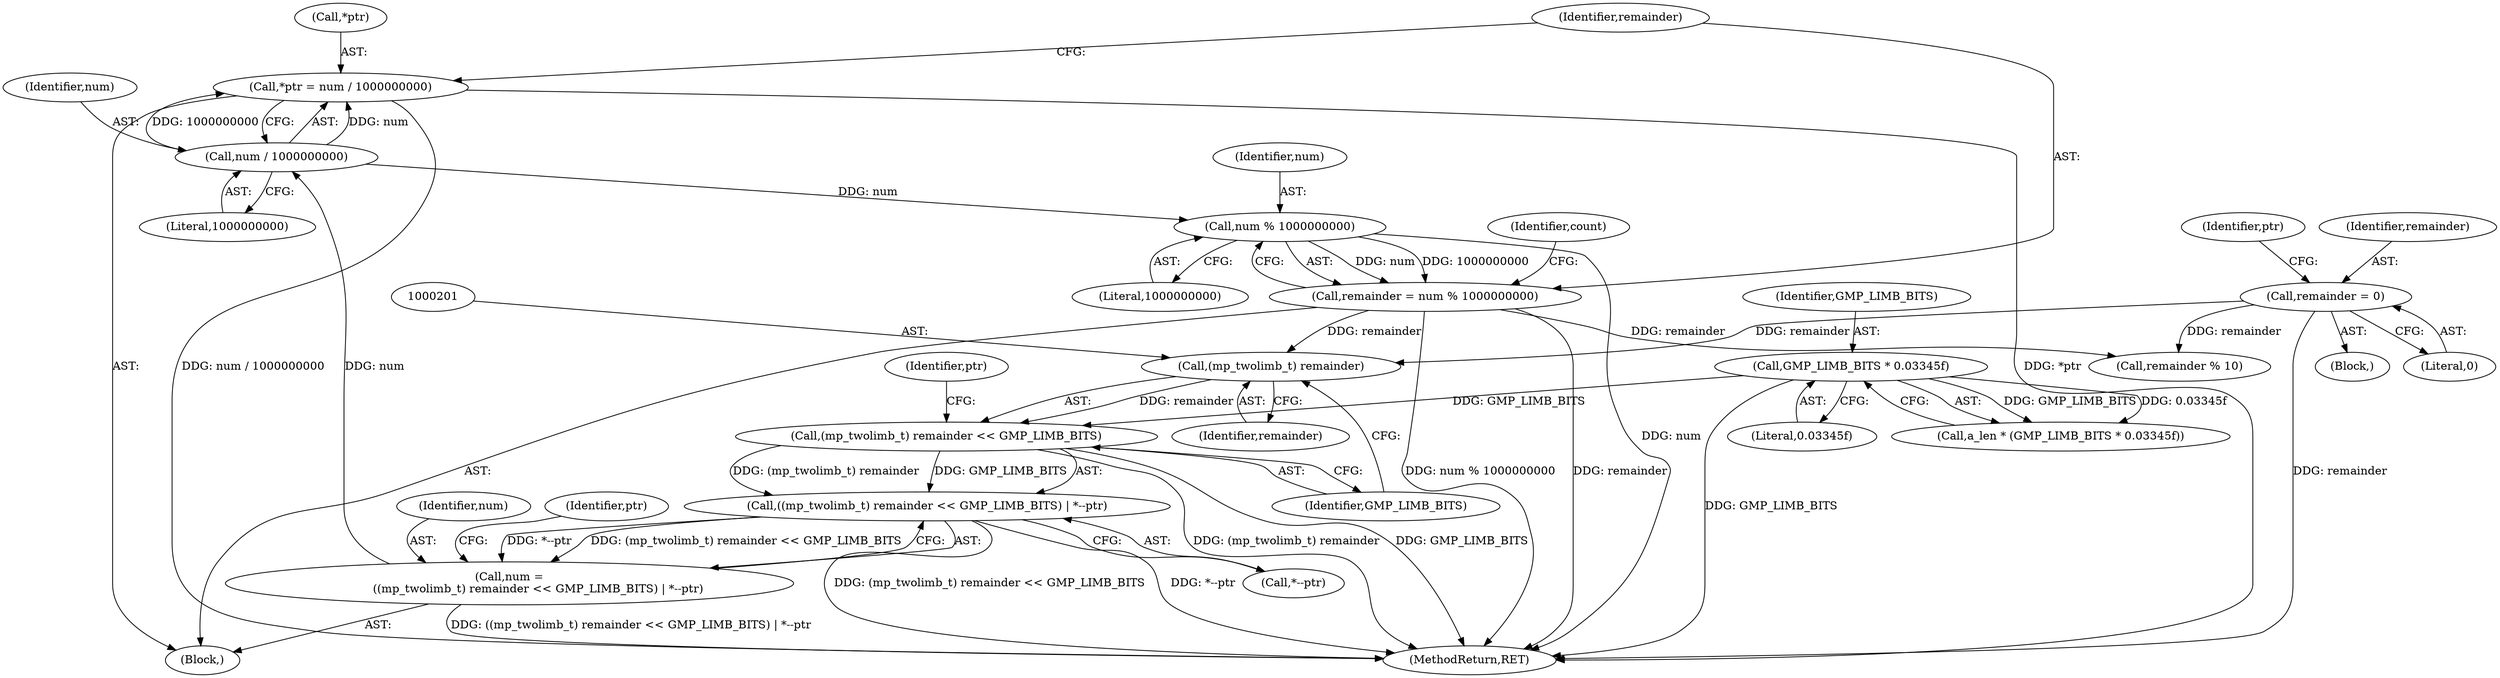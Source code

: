 digraph "0_gnulib_278b4175c9d7dd47c1a3071554aac02add3b3c35@pointer" {
"1000207" [label="(Call,*ptr = num / 1000000000)"];
"1000210" [label="(Call,num / 1000000000)"];
"1000196" [label="(Call,num =\n                ((mp_twolimb_t) remainder << GMP_LIMB_BITS) | *--ptr)"];
"1000198" [label="(Call,((mp_twolimb_t) remainder << GMP_LIMB_BITS) | *--ptr)"];
"1000199" [label="(Call,(mp_twolimb_t) remainder << GMP_LIMB_BITS)"];
"1000200" [label="(Call,(mp_twolimb_t) remainder)"];
"1000213" [label="(Call,remainder = num % 1000000000)"];
"1000215" [label="(Call,num % 1000000000)"];
"1000175" [label="(Call,remainder = 0)"];
"1000134" [label="(Call,GMP_LIMB_BITS * 0.03345f)"];
"1000135" [label="(Identifier,GMP_LIMB_BITS)"];
"1000280" [label="(MethodReturn,RET)"];
"1000217" [label="(Literal,1000000000)"];
"1000234" [label="(Call,remainder % 10)"];
"1000175" [label="(Call,remainder = 0)"];
"1000193" [label="(Identifier,count)"];
"1000208" [label="(Call,*ptr)"];
"1000176" [label="(Identifier,remainder)"];
"1000203" [label="(Identifier,GMP_LIMB_BITS)"];
"1000196" [label="(Call,num =\n                ((mp_twolimb_t) remainder << GMP_LIMB_BITS) | *--ptr)"];
"1000216" [label="(Identifier,num)"];
"1000211" [label="(Identifier,num)"];
"1000206" [label="(Identifier,ptr)"];
"1000202" [label="(Identifier,remainder)"];
"1000209" [label="(Identifier,ptr)"];
"1000200" [label="(Call,(mp_twolimb_t) remainder)"];
"1000213" [label="(Call,remainder = num % 1000000000)"];
"1000180" [label="(Identifier,ptr)"];
"1000177" [label="(Literal,0)"];
"1000204" [label="(Call,*--ptr)"];
"1000173" [label="(Block,)"];
"1000132" [label="(Call,a_len * (GMP_LIMB_BITS * 0.03345f))"];
"1000212" [label="(Literal,1000000000)"];
"1000207" [label="(Call,*ptr = num / 1000000000)"];
"1000215" [label="(Call,num % 1000000000)"];
"1000199" [label="(Call,(mp_twolimb_t) remainder << GMP_LIMB_BITS)"];
"1000198" [label="(Call,((mp_twolimb_t) remainder << GMP_LIMB_BITS) | *--ptr)"];
"1000194" [label="(Block,)"];
"1000210" [label="(Call,num / 1000000000)"];
"1000136" [label="(Literal,0.03345f)"];
"1000214" [label="(Identifier,remainder)"];
"1000134" [label="(Call,GMP_LIMB_BITS * 0.03345f)"];
"1000197" [label="(Identifier,num)"];
"1000207" -> "1000194"  [label="AST: "];
"1000207" -> "1000210"  [label="CFG: "];
"1000208" -> "1000207"  [label="AST: "];
"1000210" -> "1000207"  [label="AST: "];
"1000214" -> "1000207"  [label="CFG: "];
"1000207" -> "1000280"  [label="DDG: num / 1000000000"];
"1000207" -> "1000280"  [label="DDG: *ptr"];
"1000210" -> "1000207"  [label="DDG: num"];
"1000210" -> "1000207"  [label="DDG: 1000000000"];
"1000210" -> "1000212"  [label="CFG: "];
"1000211" -> "1000210"  [label="AST: "];
"1000212" -> "1000210"  [label="AST: "];
"1000196" -> "1000210"  [label="DDG: num"];
"1000210" -> "1000215"  [label="DDG: num"];
"1000196" -> "1000194"  [label="AST: "];
"1000196" -> "1000198"  [label="CFG: "];
"1000197" -> "1000196"  [label="AST: "];
"1000198" -> "1000196"  [label="AST: "];
"1000209" -> "1000196"  [label="CFG: "];
"1000196" -> "1000280"  [label="DDG: ((mp_twolimb_t) remainder << GMP_LIMB_BITS) | *--ptr"];
"1000198" -> "1000196"  [label="DDG: (mp_twolimb_t) remainder << GMP_LIMB_BITS"];
"1000198" -> "1000196"  [label="DDG: *--ptr"];
"1000198" -> "1000204"  [label="CFG: "];
"1000199" -> "1000198"  [label="AST: "];
"1000204" -> "1000198"  [label="AST: "];
"1000198" -> "1000280"  [label="DDG: (mp_twolimb_t) remainder << GMP_LIMB_BITS"];
"1000198" -> "1000280"  [label="DDG: *--ptr"];
"1000199" -> "1000198"  [label="DDG: (mp_twolimb_t) remainder"];
"1000199" -> "1000198"  [label="DDG: GMP_LIMB_BITS"];
"1000199" -> "1000203"  [label="CFG: "];
"1000200" -> "1000199"  [label="AST: "];
"1000203" -> "1000199"  [label="AST: "];
"1000206" -> "1000199"  [label="CFG: "];
"1000199" -> "1000280"  [label="DDG: (mp_twolimb_t) remainder"];
"1000199" -> "1000280"  [label="DDG: GMP_LIMB_BITS"];
"1000200" -> "1000199"  [label="DDG: remainder"];
"1000134" -> "1000199"  [label="DDG: GMP_LIMB_BITS"];
"1000200" -> "1000202"  [label="CFG: "];
"1000201" -> "1000200"  [label="AST: "];
"1000202" -> "1000200"  [label="AST: "];
"1000203" -> "1000200"  [label="CFG: "];
"1000213" -> "1000200"  [label="DDG: remainder"];
"1000175" -> "1000200"  [label="DDG: remainder"];
"1000213" -> "1000194"  [label="AST: "];
"1000213" -> "1000215"  [label="CFG: "];
"1000214" -> "1000213"  [label="AST: "];
"1000215" -> "1000213"  [label="AST: "];
"1000193" -> "1000213"  [label="CFG: "];
"1000213" -> "1000280"  [label="DDG: remainder"];
"1000213" -> "1000280"  [label="DDG: num % 1000000000"];
"1000215" -> "1000213"  [label="DDG: num"];
"1000215" -> "1000213"  [label="DDG: 1000000000"];
"1000213" -> "1000234"  [label="DDG: remainder"];
"1000215" -> "1000217"  [label="CFG: "];
"1000216" -> "1000215"  [label="AST: "];
"1000217" -> "1000215"  [label="AST: "];
"1000215" -> "1000280"  [label="DDG: num"];
"1000175" -> "1000173"  [label="AST: "];
"1000175" -> "1000177"  [label="CFG: "];
"1000176" -> "1000175"  [label="AST: "];
"1000177" -> "1000175"  [label="AST: "];
"1000180" -> "1000175"  [label="CFG: "];
"1000175" -> "1000280"  [label="DDG: remainder"];
"1000175" -> "1000234"  [label="DDG: remainder"];
"1000134" -> "1000132"  [label="AST: "];
"1000134" -> "1000136"  [label="CFG: "];
"1000135" -> "1000134"  [label="AST: "];
"1000136" -> "1000134"  [label="AST: "];
"1000132" -> "1000134"  [label="CFG: "];
"1000134" -> "1000280"  [label="DDG: GMP_LIMB_BITS"];
"1000134" -> "1000132"  [label="DDG: GMP_LIMB_BITS"];
"1000134" -> "1000132"  [label="DDG: 0.03345f"];
}
